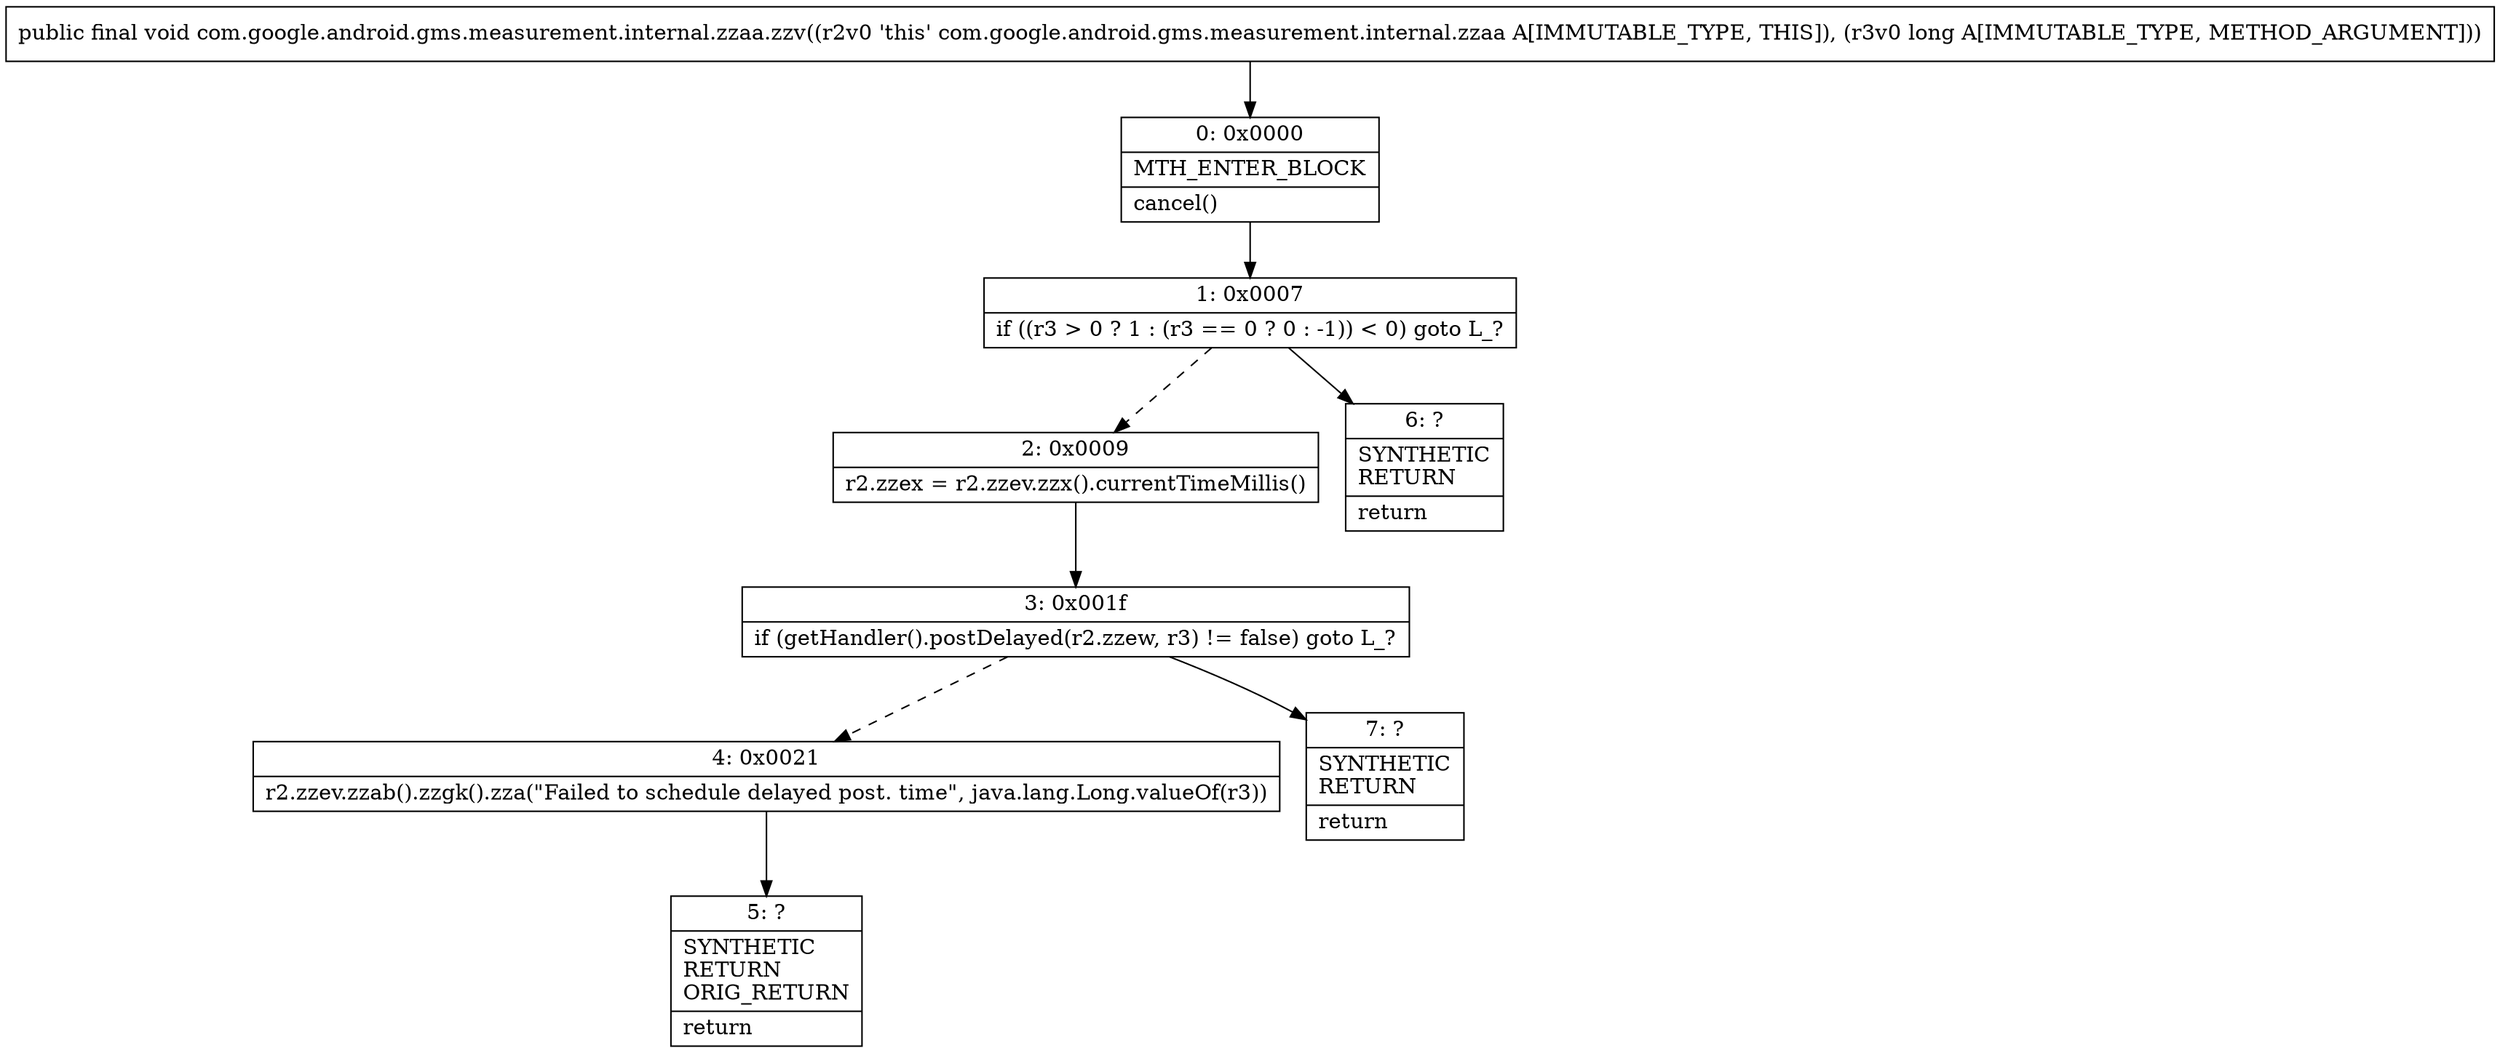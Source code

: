 digraph "CFG forcom.google.android.gms.measurement.internal.zzaa.zzv(J)V" {
Node_0 [shape=record,label="{0\:\ 0x0000|MTH_ENTER_BLOCK\l|cancel()\l}"];
Node_1 [shape=record,label="{1\:\ 0x0007|if ((r3 \> 0 ? 1 : (r3 == 0 ? 0 : \-1)) \< 0) goto L_?\l}"];
Node_2 [shape=record,label="{2\:\ 0x0009|r2.zzex = r2.zzev.zzx().currentTimeMillis()\l}"];
Node_3 [shape=record,label="{3\:\ 0x001f|if (getHandler().postDelayed(r2.zzew, r3) != false) goto L_?\l}"];
Node_4 [shape=record,label="{4\:\ 0x0021|r2.zzev.zzab().zzgk().zza(\"Failed to schedule delayed post. time\", java.lang.Long.valueOf(r3))\l}"];
Node_5 [shape=record,label="{5\:\ ?|SYNTHETIC\lRETURN\lORIG_RETURN\l|return\l}"];
Node_6 [shape=record,label="{6\:\ ?|SYNTHETIC\lRETURN\l|return\l}"];
Node_7 [shape=record,label="{7\:\ ?|SYNTHETIC\lRETURN\l|return\l}"];
MethodNode[shape=record,label="{public final void com.google.android.gms.measurement.internal.zzaa.zzv((r2v0 'this' com.google.android.gms.measurement.internal.zzaa A[IMMUTABLE_TYPE, THIS]), (r3v0 long A[IMMUTABLE_TYPE, METHOD_ARGUMENT])) }"];
MethodNode -> Node_0;
Node_0 -> Node_1;
Node_1 -> Node_2[style=dashed];
Node_1 -> Node_6;
Node_2 -> Node_3;
Node_3 -> Node_4[style=dashed];
Node_3 -> Node_7;
Node_4 -> Node_5;
}

